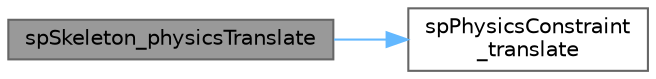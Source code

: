 digraph "spSkeleton_physicsTranslate"
{
 // LATEX_PDF_SIZE
  bgcolor="transparent";
  edge [fontname=Helvetica,fontsize=10,labelfontname=Helvetica,labelfontsize=10];
  node [fontname=Helvetica,fontsize=10,shape=box,height=0.2,width=0.4];
  rankdir="LR";
  Node1 [id="Node000001",label="spSkeleton_physicsTranslate",height=0.2,width=0.4,color="gray40", fillcolor="grey60", style="filled", fontcolor="black",tooltip=" "];
  Node1 -> Node2 [id="edge2_Node000001_Node000002",color="steelblue1",style="solid",tooltip=" "];
  Node2 [id="Node000002",label="spPhysicsConstraint\l_translate",height=0.2,width=0.4,color="grey40", fillcolor="white", style="filled",URL="$_physics_constraint_8c.html#aa3a1d8980c7cb0bcf2f21a43454dcfb6",tooltip=" "];
}
